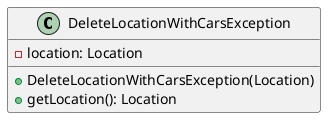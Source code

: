 @startuml
class DeleteLocationWithCarsException {
    -location: Location
	+DeleteLocationWithCarsException(Location)
	+getLocation(): Location
}
@enduml
